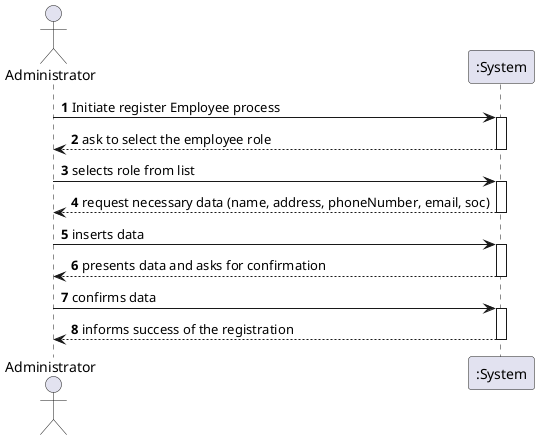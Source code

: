 @startuml
autonumber
'hide footbox
actor "Administrator" as ADMIN

participant ":System" as SYSTEM

ADMIN -> SYSTEM : Initiate register Employee process
activate SYSTEM
SYSTEM --> ADMIN : ask to select the employee role

deactivate SYSTEM

ADMIN -> SYSTEM : selects role from list
activate SYSTEM
SYSTEM --> ADMIN : request necessary data (name, address, phoneNumber, email, soc)
deactivate SYSTEM

ADMIN -> SYSTEM : inserts data
activate SYSTEM
SYSTEM --> ADMIN : presents data and asks for confirmation
deactivate SYSTEM

ADMIN -> SYSTEM : confirms data
activate SYSTEM
SYSTEM --> ADMIN : informs success of the registration
deactivate SYSTEM


@enduml